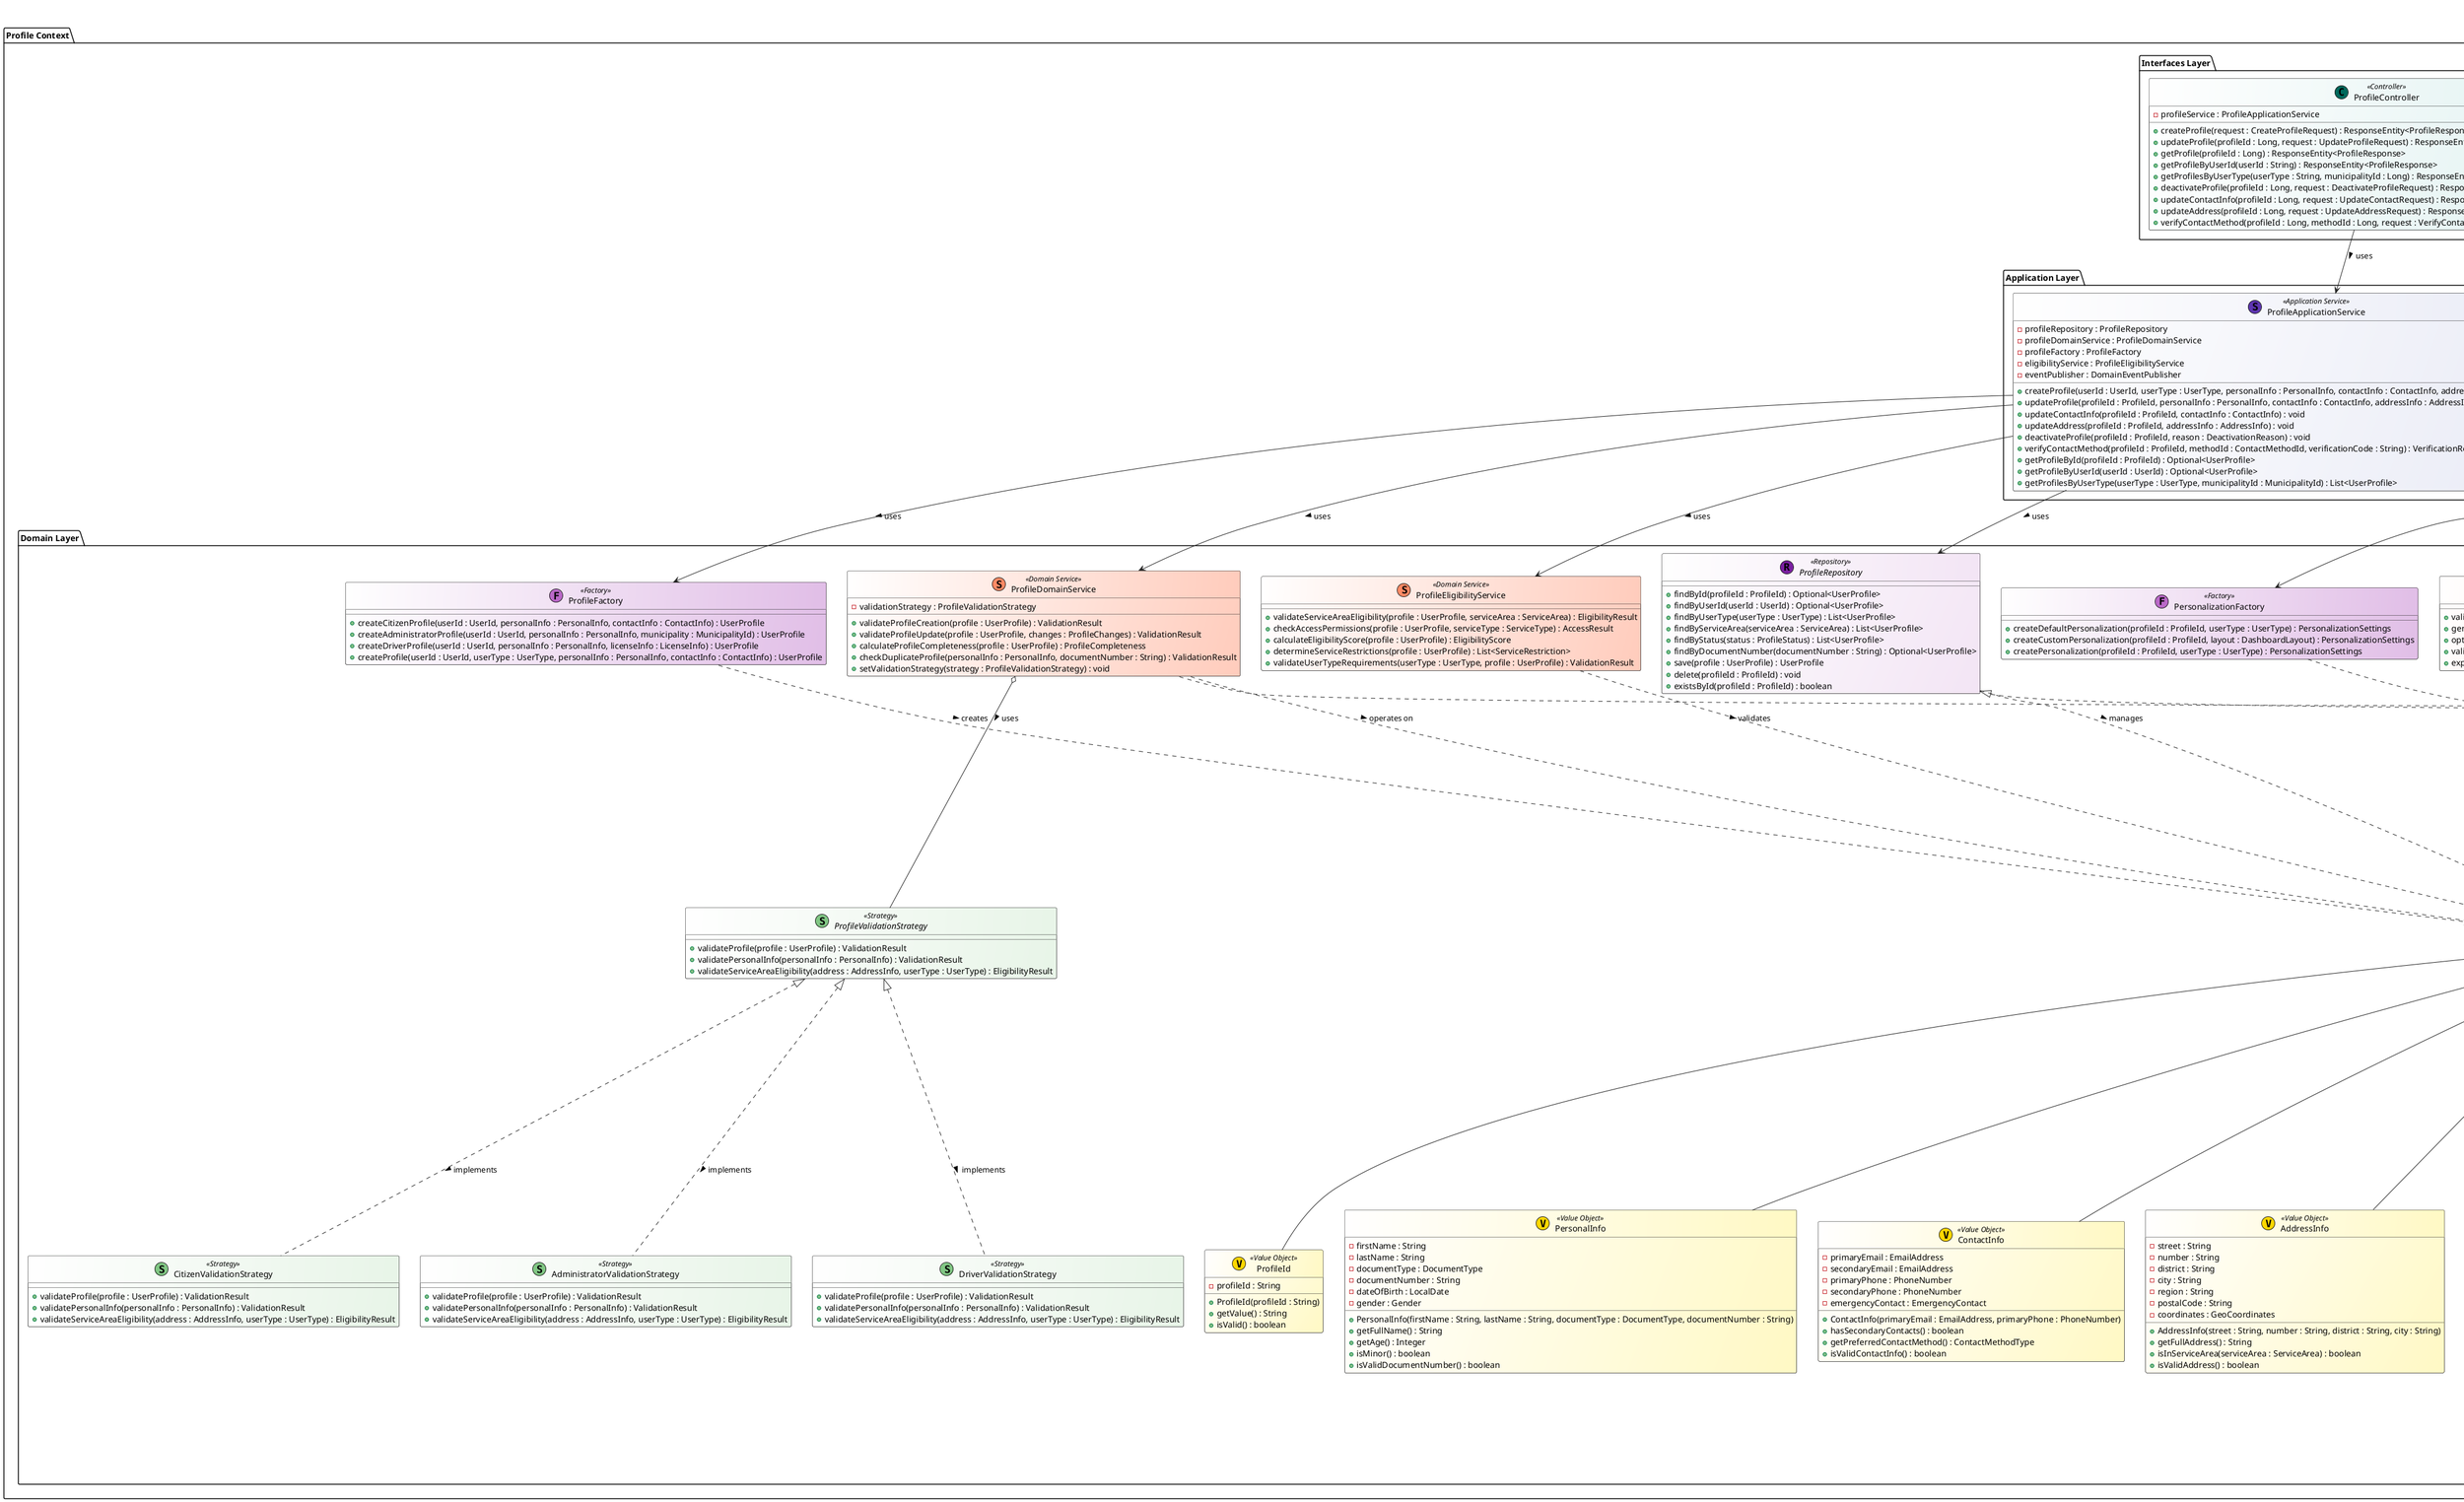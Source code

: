 @startuml Profile: Domain Layer Class Diagram

title Profile: Domain Layer Class Diagram

skinparam class {
    BackgroundColor<<Aggregate Root>> #FFFFFF/B3E5FC
    BackgroundColor<<Entity>> #FFFFFF/C8E6C9
    BackgroundColor<<Value Object>> #FFFFFF/FFF9C4
    BackgroundColor<<Domain Service>> #FFFFFF/FFCCBC
    BackgroundColor<<Application Service>> #FFFFFF/E8EAF6
    BackgroundColor<<Repository>> #FFFFFF/F3E5F5
    BackgroundColor<<Controller>> #FFFFFF/E0F2F1
    BackgroundColor<<Factory>> #FFFFFF/E1BEE7
    BackgroundColor<<Strategy>> #FFFFFF/E8F5E8
    BackgroundColor<<Enum>> #FFFFFF/FFF3E0
    BorderColor #212121
    ArrowColor #212121
    FontSize 14
}

package "Profile Context" {

    package "Interfaces Layer" {
        ' ===================== CONTROLLERS =====================
        class "ProfileController" <<(C, #00695C) Controller>> {
            - profileService : ProfileApplicationService
            + createProfile(request : CreateProfileRequest) : ResponseEntity<ProfileResponse>
            + updateProfile(profileId : Long, request : UpdateProfileRequest) : ResponseEntity<Void>
            + getProfile(profileId : Long) : ResponseEntity<ProfileResponse>
            + getProfileByUserId(userId : String) : ResponseEntity<ProfileResponse>
            + getProfilesByUserType(userType : String, municipalityId : Long) : ResponseEntity<List<ProfileResponse>>
            + deactivateProfile(profileId : Long, request : DeactivateProfileRequest) : ResponseEntity<Void>
            + updateContactInfo(profileId : Long, request : UpdateContactRequest) : ResponseEntity<Void>
            + updateAddress(profileId : Long, request : UpdateAddressRequest) : ResponseEntity<Void>
            + verifyContactMethod(profileId : Long, methodId : Long, request : VerifyContactRequest) : ResponseEntity<Void>
        }

        class "PreferencesController" <<(C, #00695C) Controller>> {
            - preferencesService : PreferencesApplicationService
            + createPreferences(request : CreatePreferencesRequest) : ResponseEntity<PreferencesResponse>
            + updatePreferences(preferencesId : Long, request : UpdatePreferencesRequest) : ResponseEntity<Void>
            + getPreferences(profileId : Long) : ResponseEntity<PreferencesResponse>
            + updateNotificationSettings(preferencesId : Long, request : UpdateNotificationSettingsRequest) : ResponseEntity<Void>
            + addCommunicationChannel(preferencesId : Long, request : AddChannelRequest) : ResponseEntity<Void>
            + updateLanguagePreference(preferencesId : Long, request : UpdateLanguageRequest) : ResponseEntity<Void>
            + updateTimezone(preferencesId : Long, request : UpdateTimezoneRequest) : ResponseEntity<Void>
            + updateMarketingConsent(preferencesId : Long, request : UpdateConsentRequest) : ResponseEntity<Void>
        }

        class "PersonalizationController" <<(C, #00695C) Controller>> {
            - personalizationService : PersonalizationApplicationService
            + createPersonalization(request : CreatePersonalizationRequest) : ResponseEntity<PersonalizationResponse>
            + updateDashboardLayout(settingsId : Long, request : UpdateLayoutRequest) : ResponseEntity<Void>
            + getPersonalization(profileId : Long) : ResponseEntity<PersonalizationResponse>
            + addWidget(settingsId : Long, request : AddWidgetRequest) : ResponseEntity<WidgetResponse>
            + removeWidget(settingsId : Long, widgetId : Long) : ResponseEntity<Void>
            + updateWidget(settingsId : Long, widgetId : Long, request : UpdateWidgetRequest) : ResponseEntity<Void>
            + createShortcut(settingsId : Long, request : CreateShortcutRequest) : ResponseEntity<ShortcutResponse>
            + resetToDefaults(settingsId : Long) : ResponseEntity<Void>
            + exportConfiguration(settingsId : Long) : ResponseEntity<PersonalizationExportResponse>
        }
    }

    package "Application Layer" {
        ' ===================== APPLICATION SERVICES =====================
        class "ProfileApplicationService" <<(S, #5E35B1) Application Service>> {
            - profileRepository : ProfileRepository
            - profileDomainService : ProfileDomainService
            - profileFactory : ProfileFactory
            - eligibilityService : ProfileEligibilityService
            - eventPublisher : DomainEventPublisher

            + createProfile(userId : UserId, userType : UserType, personalInfo : PersonalInfo, contactInfo : ContactInfo, addressInfo : AddressInfo) : UserProfile
            + updateProfile(profileId : ProfileId, personalInfo : PersonalInfo, contactInfo : ContactInfo, addressInfo : AddressInfo) : void
            + updateContactInfo(profileId : ProfileId, contactInfo : ContactInfo) : void
            + updateAddress(profileId : ProfileId, addressInfo : AddressInfo) : void
            + deactivateProfile(profileId : ProfileId, reason : DeactivationReason) : void
            + verifyContactMethod(profileId : ProfileId, methodId : ContactMethodId, verificationCode : String) : VerificationResult
            + getProfileById(profileId : ProfileId) : Optional<UserProfile>
            + getProfileByUserId(userId : UserId) : Optional<UserProfile>
            + getProfilesByUserType(userType : UserType, municipalityId : MunicipalityId) : List<UserProfile>
        }

        class "PreferencesApplicationService" <<(S, #5E35B1) Application Service>> {
            - preferencesRepository : PreferencesRepository
            - preferencesDomainService : PreferencesDomainService
            - preferencesFactory : PreferencesFactory
            - eventPublisher : DomainEventPublisher

            + createPreferences(profileId : ProfileId, defaultSettings : DefaultPreferences) : UserPreferences
            + updatePreferences(preferencesId : PreferencesId, notificationSettings : NotificationSettings, communicationChannels : List<CommunicationChannel>, language : Language, timezone : Timezone) : void
            + updateNotificationSettings(preferencesId : PreferencesId, settings : NotificationSettings) : void
            + addCommunicationChannel(preferencesId : PreferencesId, channel : CommunicationChannel) : void
            + removeCommunicationChannel(preferencesId : PreferencesId, channel : CommunicationChannel) : void
            + updateLanguage(preferencesId : PreferencesId, language : Language) : void
            + updateMarketingConsent(preferencesId : PreferencesId, consent : MarketingConsent) : void
            + getPreferencesByProfile(profileId : ProfileId) : Optional<UserPreferences>
        }

        class "PersonalizationApplicationService" <<(S, #5E35B1) Application Service>> {
            - personalizationRepository : PersonalizationRepository
            - personalizationDomainService : PersonalizationDomainService
            - personalizationFactory : PersonalizationFactory
            - eventPublisher : DomainEventPublisher

            + createPersonalization(profileId : ProfileId, userType : UserType) : PersonalizationSettings
            + updateDashboardLayout(settingsId : PersonalizationSettingsId, layout : DashboardLayout) : void
            + addWidget(settingsId : PersonalizationSettingsId, widget : WidgetConfiguration) : void
            + removeWidget(settingsId : PersonalizationSettingsId, widgetId : WidgetId) : void
            + updateWidget(settingsId : PersonalizationSettingsId, widgetId : WidgetId, configuration : WidgetConfig) : void
            + createShortcut(settingsId : PersonalizationSettingsId, shortcut : Shortcut) : void
            + resetToDefaults(settingsId : PersonalizationSettingsId, userType : UserType) : void
            + getPersonalizationByProfile(profileId : ProfileId) : Optional<PersonalizationSettings>
            + exportConfiguration(settingsId : PersonalizationSettingsId) : PersonalizationExport
        }
    }

    package "Domain Layer" {
        ' ===================== AGGREGATES =====================
        class "UserProfile" <<(A, #27D3F5) Aggregate Root>> {
            - id : Long
            - profileId : ProfileId
            - userId : UserId
            - userType : UserType
            - personalInfo : PersonalInfo
            - contactInfo : ContactInfo
            - addressInfo : AddressInfo
            - serviceArea : ServiceArea
            - status : ProfileStatus
            - privacySettings : PrivacySettings
            - accountSettings : AccountSettings
            - profileCompleteness : ProfileCompleteness
            - lastLoginDate : LocalDateTime
            - createdAt : LocalDateTime
            - version : Long

            # UserProfile()
            + UserProfile(userId : UserId, userType : UserType, personalInfo : PersonalInfo)
            + updatePersonalInfo(personalInfo : PersonalInfo) : void
            + updateContactInfo(contactInfo : ContactInfo) : void
            + updateAddress(addressInfo : AddressInfo) : void
            + validateServiceAreaEligibility(location : Location) : EligibilityResult
            + updatePrivacySettings(settings : PrivacySettings) : void
            + deactivate(reason : DeactivationReason) : void
            + isComplete() : boolean
            + canAccessService(serviceType : ServiceType) : boolean
            + calculateProfileScore() : ProfileScore
            + recordLogin() : void
            + isActive() : boolean
            + canBeModified() : boolean
            + canBeDeactivated() : boolean
            + getAvailableActions() : List<ProfileAction>
            + publishDomainEvents() : List<DomainEvent>
        }

        class "UserPreferences" <<(A, #27D3F5) Aggregate Root>> {
            - id : Long
            - preferencesId : PreferencesId
            - profileId : ProfileId
            - notificationSettings : NotificationSettings
            - communicationChannels : List<CommunicationChannel>
            - languagePreference : Language
            - timezonePreference : Timezone
            - themePreference : ThemePreference
            - accessibilitySettings : AccessibilitySettings
            - dataRetentionSettings : DataRetentionSettings
            - marketingConsent : MarketingConsent
            - version : Long

            # UserPreferences()
            + UserPreferences(profileId : ProfileId, defaultSettings : DefaultPreferences)
            + updateNotificationSettings(settings : NotificationSettings) : void
            + addCommunicationChannel(channel : CommunicationChannel) : void
            + removeCommunicationChannel(channel : CommunicationChannel) : void
            + updateLanguage(language : Language) : void
            + updateTheme(theme : ThemePreference) : void
            + updateAccessibilitySettings(settings : AccessibilitySettings) : void
            + grantMarketingConsent() : void
            + revokeMarketingConsent() : void
            + isChannelEnabled(channel : CommunicationChannel) : boolean
            + getEffectiveTimezone() : Timezone
            + canBeModified() : boolean
            + getAvailableActions() : List<PreferencesAction>
            + publishDomainEvents() : List<DomainEvent>
        }

        class "PersonalizationSettings" <<(A, #27D3F5) Aggregate Root>> {
            - id : Long
            - settingsId : PersonalizationSettingsId
            - profileId : ProfileId
            - dashboardLayout : DashboardLayout
            - widgetConfigurations : List<WidgetConfiguration>
            - shortcuts : List<Shortcut>
            - customFields : List<CustomField>
            - viewPreferences : ViewPreferences
            - reportingPreferences : ReportingPreferences
            - version : Long

            # PersonalizationSettings()
            + PersonalizationSettings(profileId : ProfileId, userType : UserType)
            + updateDashboardLayout(layout : DashboardLayout) : void
            + addWidget(widget : WidgetConfiguration) : void
            + removeWidget(widgetId : WidgetId) : void
            + createShortcut(shortcut : Shortcut) : void
            + addCustomField(field : CustomField) : void
            + updateViewPreferences(preferences : ViewPreferences) : void
            + resetToDefaults(userType : UserType) : void
            + exportConfiguration() : PersonalizationExport
            + canBeModified() : boolean
            + canBeReset() : boolean
            + getAvailableActions() : List<PersonalizationAction>
            + publishDomainEvents() : List<DomainEvent>
        }

        ' ===================== ENTITIES =====================
        class "ContactMethod" <<(E, #4CAF50) Entity>> {
            - id : Long
            - methodId : ContactMethodId
            - type : ContactMethodType
            - value : String
            - isPrimary : boolean
            - isVerified : boolean
            - verificationDate : LocalDateTime
            - lastUsedDate : LocalDateTime

            + ContactMethod(type : ContactMethodType, value : String)
            + verify(verificationCode : String) : VerificationResult
            + markAsUsed() : void
            + isActive() : boolean
            + canBeVerified() : boolean
        }

        class "AddressHistory" <<(E, #4CAF50) Entity>> {
            - id : Long
            - historyId : AddressHistoryId
            - profileId : ProfileId
            - address : AddressInfo
            - validFrom : LocalDateTime
            - validTo : LocalDateTime
            - changeReason : AddressChangeReason

            + AddressHistory(profileId : ProfileId, address : AddressInfo)
            + isCurrentAddress() : boolean
            + overlaps(other : AddressHistory) : boolean
            + endPeriod() : void
        }

        class "WidgetConfiguration" <<(E, #4CAF50) Entity>> {
            - id : Long
            - widgetId : WidgetId
            - widgetType : WidgetType
            - position : WidgetPosition
            - size : WidgetSize
            - configuration : WidgetConfig
            - isVisible : boolean
            - refreshInterval : Duration

            + WidgetConfiguration(widgetType : WidgetType, position : WidgetPosition)
            + updatePosition(position : WidgetPosition) : void
            + resize(size : WidgetSize) : void
            + hide() : void
            + show() : void
            + updateConfiguration(config : WidgetConfig) : void
        }

        ' ===================== ENUMS =====================
        enum "ProfileStatus" <<(E, #FFF3E0) Enum>> {
            ACTIVE
            INACTIVE
            SUSPENDED
            DEACTIVATED
            PENDING_VERIFICATION

            + canTransitionTo(newStatus : ProfileStatus) : boolean
            + isActive() : boolean
            + canBeModified() : boolean
            + canBeDeactivated() : boolean
            + getAvailableTransitions() : List<ProfileStatus>
        }

        enum "ProfileAction" <<(E, #FFF3E0) Enum>> {
            UPDATE_PERSONAL_INFO
            UPDATE_CONTACT_INFO
            UPDATE_ADDRESS
            DEACTIVATE
            VERIFY_CONTACT
            UPDATE_PRIVACY

            + isAllowedForStatus(status : ProfileStatus) : boolean
            + requiresVerification() : boolean
        }

        enum "PreferencesAction" <<(E, #FFF3E0) Enum>> {
            UPDATE_NOTIFICATIONS
            ADD_CHANNEL
            REMOVE_CHANNEL
            UPDATE_LANGUAGE
            UPDATE_TIMEZONE
            UPDATE_CONSENT

            + isAllowedForProfile(profile : UserProfile) : boolean
            + requiresConfirmation() : boolean
        }

        enum "PersonalizationAction" <<(E, #FFF3E0) Enum>> {
            UPDATE_LAYOUT
            ADD_WIDGET
            REMOVE_WIDGET
            CREATE_SHORTCUT
            RESET_TO_DEFAULTS
            EXPORT_CONFIG

            + isAllowedForUserType(userType : UserType) : boolean
            + requiresPermission() : boolean
        }

        ' ===================== VALUE OBJECTS =====================
        class "ProfileId" <<(V, #FFD700) Value Object>> {
            - profileId : String
            + ProfileId(profileId : String)
            + getValue() : String
            + isValid() : boolean
        }

        class "PreferencesId" <<(V, #FFD700) Value Object>> {
            - preferencesId : String
        }

        class "PersonalizationSettingsId" <<(V, #FFD700) Value Object>> {
            - settingsId : String
        }

        class "ContactMethodId" <<(V, #FFD700) Value Object>> {
            - methodId : String
        }

        class "PersonalInfo" <<(V, #FFD700) Value Object>> {
            - firstName : String
            - lastName : String
            - documentType : DocumentType
            - documentNumber : String
            - dateOfBirth : LocalDate
            - gender : Gender
            + PersonalInfo(firstName : String, lastName : String, documentType : DocumentType, documentNumber : String)
            + getFullName() : String
            + getAge() : Integer
            + isMinor() : boolean
            + isValidDocumentNumber() : boolean
        }

        class "ContactInfo" <<(V, #FFD700) Value Object>> {
            - primaryEmail : EmailAddress
            - secondaryEmail : EmailAddress
            - primaryPhone : PhoneNumber
            - secondaryPhone : PhoneNumber
            - emergencyContact : EmergencyContact
            + ContactInfo(primaryEmail : EmailAddress, primaryPhone : PhoneNumber)
            + hasSecondaryContacts() : boolean
            + getPreferredContactMethod() : ContactMethodType
            + isValidContactInfo() : boolean
        }

        class "AddressInfo" <<(V, #FFD700) Value Object>> {
            - street : String
            - number : String
            - district : String
            - city : String
            - region : String
            - postalCode : String
            - coordinates : GeoCoordinates
            + AddressInfo(street : String, number : String, district : String, city : String)
            + getFullAddress() : String
            + isInServiceArea(serviceArea : ServiceArea) : boolean
            + isValidAddress() : boolean
        }

        class "NotificationSettings" <<(V, #FFD700) Value Object>> {
            - emailEnabled : boolean
            - smsEnabled : boolean
            - pushEnabled : boolean
            - inAppEnabled : boolean
            - quietHours : QuietHours
            - frequency : NotificationFrequency
            + NotificationSettings(emailEnabled : boolean, smsEnabled : boolean, pushEnabled : boolean)
            + isChannelEnabled(channel : CommunicationChannel) : boolean
            + isInQuietHours(timestamp : LocalDateTime) : boolean
            + merge(other : NotificationSettings) : NotificationSettings
        }

        class "PrivacySettings" <<(V, #FFD700) Value Object>> {
            - profileVisibility : ProfileVisibility
            - dataSharing : DataSharingLevel
            - analyticsTracking : boolean
            - marketingCommunications : boolean
            - thirdPartySharing : boolean
            + PrivacySettings(profileVisibility : ProfileVisibility, dataSharing : DataSharingLevel)
            + allowsDataSharing() : boolean
            + allowsAnalytics() : boolean
            + isCompliantWithRegulations() : boolean
        }

        class "ProfileCompleteness" <<(V, #FFD700) Value Object>> {
            - completionPercentage : Double
            - missingFields : List<String>
            - lastCalculated : LocalDateTime
            + ProfileCompleteness(completionPercentage : Double, missingFields : List<String>)
            + isComplete() : boolean
            + getNextRequiredField() : String
            + calculateScore() : Double
        }

        class "WidgetId" <<(V, #FFD700) Value Object>> {
            - widgetId : String
        }

        ' ===================== FACTORIES =====================
        class "ProfileFactory" <<(F, #BA68C8) Factory>> {
            + createCitizenProfile(userId : UserId, personalInfo : PersonalInfo, contactInfo : ContactInfo) : UserProfile
            + createAdministratorProfile(userId : UserId, personalInfo : PersonalInfo, municipality : MunicipalityId) : UserProfile
            + createDriverProfile(userId : UserId, personalInfo : PersonalInfo, licenseInfo : LicenseInfo) : UserProfile
            + createProfile(userId : UserId, userType : UserType, personalInfo : PersonalInfo, contactInfo : ContactInfo) : UserProfile
        }

        class "PreferencesFactory" <<(F, #BA68C8) Factory>> {
            + createDefaultPreferences(profileId : ProfileId, userType : UserType) : UserPreferences
            + createCustomPreferences(profileId : ProfileId, settings : PreferenceSettings) : UserPreferences
            + createPreferences(profileId : ProfileId, defaultSettings : DefaultPreferences) : UserPreferences
        }

        class "PersonalizationFactory" <<(F, #BA68C8) Factory>> {
            + createDefaultPersonalization(profileId : ProfileId, userType : UserType) : PersonalizationSettings
            + createCustomPersonalization(profileId : ProfileId, layout : DashboardLayout) : PersonalizationSettings
            + createPersonalization(profileId : ProfileId, userType : UserType) : PersonalizationSettings
        }

        ' ===================== STRATEGIES =====================
        interface "ProfileValidationStrategy" <<(S, #81C784) Strategy>> {
            + validateProfile(profile : UserProfile) : ValidationResult
            + validatePersonalInfo(personalInfo : PersonalInfo) : ValidationResult
            + validateServiceAreaEligibility(address : AddressInfo, userType : UserType) : EligibilityResult
        }

        class "CitizenValidationStrategy" <<(S, #81C784) Strategy>> {
            + validateProfile(profile : UserProfile) : ValidationResult
            + validatePersonalInfo(personalInfo : PersonalInfo) : ValidationResult
            + validateServiceAreaEligibility(address : AddressInfo, userType : UserType) : EligibilityResult
        }

        class "AdministratorValidationStrategy" <<(S, #81C784) Strategy>> {
            + validateProfile(profile : UserProfile) : ValidationResult
            + validatePersonalInfo(personalInfo : PersonalInfo) : ValidationResult
            + validateServiceAreaEligibility(address : AddressInfo, userType : UserType) : EligibilityResult
        }

        class "DriverValidationStrategy" <<(S, #81C784) Strategy>> {
            + validateProfile(profile : UserProfile) : ValidationResult
            + validatePersonalInfo(personalInfo : PersonalInfo) : ValidationResult
            + validateServiceAreaEligibility(address : AddressInfo, userType : UserType) : EligibilityResult
        }

        ' ===================== DOMAIN SERVICES =====================
        class "ProfileDomainService" <<(S, #FF8A65) Domain Service>> {
            - validationStrategy : ProfileValidationStrategy
            + validateProfileCreation(profile : UserProfile) : ValidationResult
            + validateProfileUpdate(profile : UserProfile, changes : ProfileChanges) : ValidationResult
            + calculateProfileCompleteness(profile : UserProfile) : ProfileCompleteness
            + checkDuplicateProfile(personalInfo : PersonalInfo, documentNumber : String) : ValidationResult
            + setValidationStrategy(strategy : ProfileValidationStrategy) : void
        }

        class "PreferencesDomainService" <<(S, #FF8A65) Domain Service>> {
            + validatePreferencesSettings(preferences : UserPreferences) : ValidationResult
            + mergePreferencesSettings(existing : UserPreferences, updates : UserPreferences) : UserPreferences
            + determineDefaultPreferences(userType : UserType) : DefaultPreferences
            + checkConsentCompliance(preferences : UserPreferences) : ComplianceResult
            + optimizeNotificationSettings(preferences : UserPreferences, usage : UsagePattern) : NotificationSettings
        }

        class "PersonalizationDomainService" <<(S, #FF8A65) Domain Service>> {
            + validatePersonalizationSettings(settings : PersonalizationSettings) : ValidationResult
            + generateDefaultLayout(userType : UserType) : DashboardLayout
            + optimizeWidgetConfiguration(widgets : List<WidgetConfiguration>, usage : UsageData) : List<WidgetConfiguration>
            + validateWidgetCompatibility(widget : WidgetConfiguration, userType : UserType) : ValidationResult
            + exportPersonalizationData(settings : PersonalizationSettings) : PersonalizationExport
        }

        class "ProfileEligibilityService" <<(S, #FF8A65) Domain Service>> {
            + validateServiceAreaEligibility(profile : UserProfile, serviceArea : ServiceArea) : EligibilityResult
            + checkAccessPermissions(profile : UserProfile, serviceType : ServiceType) : AccessResult
            + calculateEligibilityScore(profile : UserProfile) : EligibilityScore
            + determineServiceRestrictions(profile : UserProfile) : List<ServiceRestriction>
            + validateUserTypeRequirements(userType : UserType, profile : UserProfile) : ValidationResult
        }

        ' ===================== REPOSITORY INTERFACES =====================
        interface "ProfileRepository" <<(R, #7B1FA2) Repository>> {
            + findById(profileId : ProfileId) : Optional<UserProfile>
            + findByUserId(userId : UserId) : Optional<UserProfile>
            + findByUserType(userType : UserType) : List<UserProfile>
            + findByServiceArea(serviceArea : ServiceArea) : List<UserProfile>
            + findByStatus(status : ProfileStatus) : List<UserProfile>
            + findByDocumentNumber(documentNumber : String) : Optional<UserProfile>
            + save(profile : UserProfile) : UserProfile
            + delete(profileId : ProfileId) : void
            + existsById(profileId : ProfileId) : boolean
        }

        interface "PreferencesRepository" <<(R, #7B1FA2) Repository>> {
            + findById(preferencesId : PreferencesId) : Optional<UserPreferences>
            + findByProfileId(profileId : ProfileId) : Optional<UserPreferences>
            + findByLanguage(language : Language) : List<UserPreferences>
            + findByTimezone(timezone : Timezone) : List<UserPreferences>
            + findWithMarketingConsent(consent : Boolean) : List<UserPreferences>
            + save(preferences : UserPreferences) : UserPreferences
            + delete(preferencesId : PreferencesId) : void
            + existsById(preferencesId : PreferencesId) : boolean
        }

        interface "PersonalizationRepository" <<(R, #7B1FA2) Repository>> {
            + findById(settingsId : PersonalizationSettingsId) : Optional<PersonalizationSettings>
            + findByProfileId(profileId : ProfileId) : Optional<PersonalizationSettings>
            + findByUserType(userType : UserType) : List<PersonalizationSettings>
            + save(settings : PersonalizationSettings) : PersonalizationSettings
            + delete(settingsId : PersonalizationSettingsId) : void
            + existsById(settingsId : PersonalizationSettingsId) : boolean
        }
    }

    package "Infrastructure Layer" {
        ' ===================== REPOSITORY IMPLEMENTATIONS =====================
        class "JpaProfileRepository" <<(R, #7B1FA2) Repository>> {
            - jpaRepository : ProfileJpaRepository
            - profileMapper : ProfileMapper
            - contactMethodMapper : ContactMethodMapper
            + findById(profileId : ProfileId) : Optional<UserProfile>
            + findByUserId(userId : UserId) : Optional<UserProfile>
            + findByUserType(userType : UserType) : List<UserProfile>
            + findByServiceArea(serviceArea : ServiceArea) : List<UserProfile>
            + findByStatus(status : ProfileStatus) : List<UserProfile>
            + findByDocumentNumber(documentNumber : String) : Optional<UserProfile>
            + save(profile : UserProfile) : UserProfile
            + delete(profileId : ProfileId) : void
            + existsById(profileId : ProfileId) : boolean
        }

        class "JpaPreferencesRepository" <<(R, #7B1FA2) Repository>> {
            - jpaRepository : PreferencesJpaRepository
            - preferencesMapper : PreferencesMapper
            + findById(preferencesId : PreferencesId) : Optional<UserPreferences>
            + findByProfileId(profileId : ProfileId) : Optional<UserPreferences>
            + findByLanguage(language : Language) : List<UserPreferences>
            + findByTimezone(timezone : Timezone) : List<UserPreferences>
            + findWithMarketingConsent(consent : Boolean) : List<UserPreferences>
            + save(preferences : UserPreferences) : UserPreferences
            + delete(preferencesId : PreferencesId) : void
            + existsById(preferencesId : PreferencesId) : boolean
        }

        class "JpaPersonalizationRepository" <<(R, #7B1FA2) Repository>> {
            - jpaRepository : PersonalizationJpaRepository
            - personalizationMapper : PersonalizationMapper
            - widgetMapper : WidgetConfigurationMapper
            + findById(settingsId : PersonalizationSettingsId) : Optional<PersonalizationSettings>
            + findByProfileId(profileId : ProfileId) : Optional<PersonalizationSettings>
            + findByUserType(userType : UserType) : List<PersonalizationSettings>
            + save(settings : PersonalizationSettings) : PersonalizationSettings
            + delete(settingsId : PersonalizationSettingsId) : void
            + existsById(settingsId : PersonalizationSettingsId) : boolean
        }
    }
}

package "Shared Kernel" {
    package "Domain Layer" {
        class "UserId" <<(V, #FFD700) Value Object>> {
            - userId : String
        }

        class "MunicipalityId" <<(V, #FFD700) Value Object>> {
            - municipalityId : String
        }

        class "Language" <<(V, #FFD700) Value Object>> {
            - languageCode : String
            - displayName : String
        }

        class "Timezone" <<(V, #FFD700) Value Object>> {
            - timezoneId : String
        }

        class "ServiceArea" <<(V, #FFD700) Value Object>> {
            - areaId : String
            - boundaries : GeoPolygon
        }

        class "ValidationResult" <<(V, #FFD700) Value Object>> {
            - isValid : Boolean
            - errors : List<String>
            - warnings : List<String>
            + hasErrors() : Boolean
            + hasWarnings() : Boolean
        }

        interface "DomainEvent" <<(E, #FFB74D) Domain Event>> {
            + getAggregateId() : String
            + getOccurredOn() : LocalDateTime
            + getEventType() : String
        }

        interface "DomainEventPublisher" <<(P, #FF8A65) Publisher>> {
            + publish(event : DomainEvent) : void
            + publishAll(events : List<DomainEvent>) : void
        }
    }
}

' ===================== RELATIONSHIPS =====================

' --- Controller Dependencies ---
ProfileController --> ProfileApplicationService : uses >
PreferencesController --> PreferencesApplicationService : uses >
PersonalizationController --> PersonalizationApplicationService : uses >

' --- Application Service Dependencies ---
ProfileApplicationService --> ProfileRepository : uses >
ProfileApplicationService --> ProfileDomainService : uses >
ProfileApplicationService --> ProfileFactory : uses >
ProfileApplicationService --> ProfileEligibilityService : uses >
ProfileApplicationService --> DomainEventPublisher : uses >

PreferencesApplicationService --> PreferencesRepository : uses >
PreferencesApplicationService --> PreferencesDomainService : uses >
PreferencesApplicationService --> PreferencesFactory : uses >
PreferencesApplicationService --> DomainEventPublisher : uses >

PersonalizationApplicationService --> PersonalizationRepository : uses >
PersonalizationApplicationService --> PersonalizationDomainService : uses >
PersonalizationApplicationService --> PersonalizationFactory : uses >
PersonalizationApplicationService --> DomainEventPublisher : uses >

' --- Repository Implementations ---
ProfileRepository <|.. JpaProfileRepository : implements >
PreferencesRepository <|.. JpaPreferencesRepository : implements >
PersonalizationRepository <|.. JpaPersonalizationRepository : implements >

' --- Aggregate Root Compositions ---
UserProfile *-- ProfileId
UserProfile *-- PersonalInfo
UserProfile *-- ContactInfo
UserProfile *-- AddressInfo
UserProfile *-- PrivacySettings
UserProfile *-- ProfileCompleteness
UserProfile *-- ProfileStatus
UserProfile o-- ContactMethod
UserProfile o-- AddressHistory

UserPreferences *-- PreferencesId
UserPreferences *-- NotificationSettings

PersonalizationSettings *-- PersonalizationSettingsId
PersonalizationSettings o-- WidgetConfiguration

' --- Entity Compositions ---
ContactMethod *-- ContactMethodId
WidgetConfiguration *-- WidgetId

' --- Shared Kernel Usage ---
UserProfile ..> UserId : uses >
UserProfile ..> ServiceArea : uses >
UserProfile ..> ValidationResult : validates with >
UserProfile ..> DomainEvent : publishes >
UserPreferences ..> Language : uses >
UserPreferences ..> Timezone : uses >
UserPreferences ..> DomainEvent : publishes >
PersonalizationSettings ..> DomainEvent : publishes >

' --- Factory Relationships ---
ProfileFactory ..> UserProfile : creates >
PreferencesFactory ..> UserPreferences : creates >
PersonalizationFactory ..> PersonalizationSettings : creates >

' --- Strategy Relationships ---
ProfileValidationStrategy <|.. CitizenValidationStrategy : implements >
ProfileValidationStrategy <|.. AdministratorValidationStrategy : implements >
ProfileValidationStrategy <|.. DriverValidationStrategy : implements >
ProfileDomainService o-- ProfileValidationStrategy : uses >

' --- Domain Service Relationships ---
ProfileDomainService ..> UserProfile : operates on >
ProfileDomainService ..> ValidationResult : returns >
PreferencesDomainService ..> UserPreferences : operates on >
PersonalizationDomainService ..> PersonalizationSettings : operates on >
ProfileEligibilityService ..> UserProfile : validates >

' --- Repository Relationships ---
ProfileRepository ..> UserProfile : manages >
PreferencesRepository ..> UserPreferences : manages >
PersonalizationRepository ..> PersonalizationSettings : manages >

@enduml